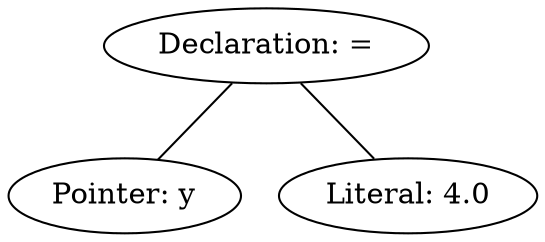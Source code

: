 graph ast {
0.0 [label="Declaration: ="]
1.1 [label="Pointer: y"]
1.2 [label="Literal: 4.0"]

0.0--1.1
0.0--1.2
}